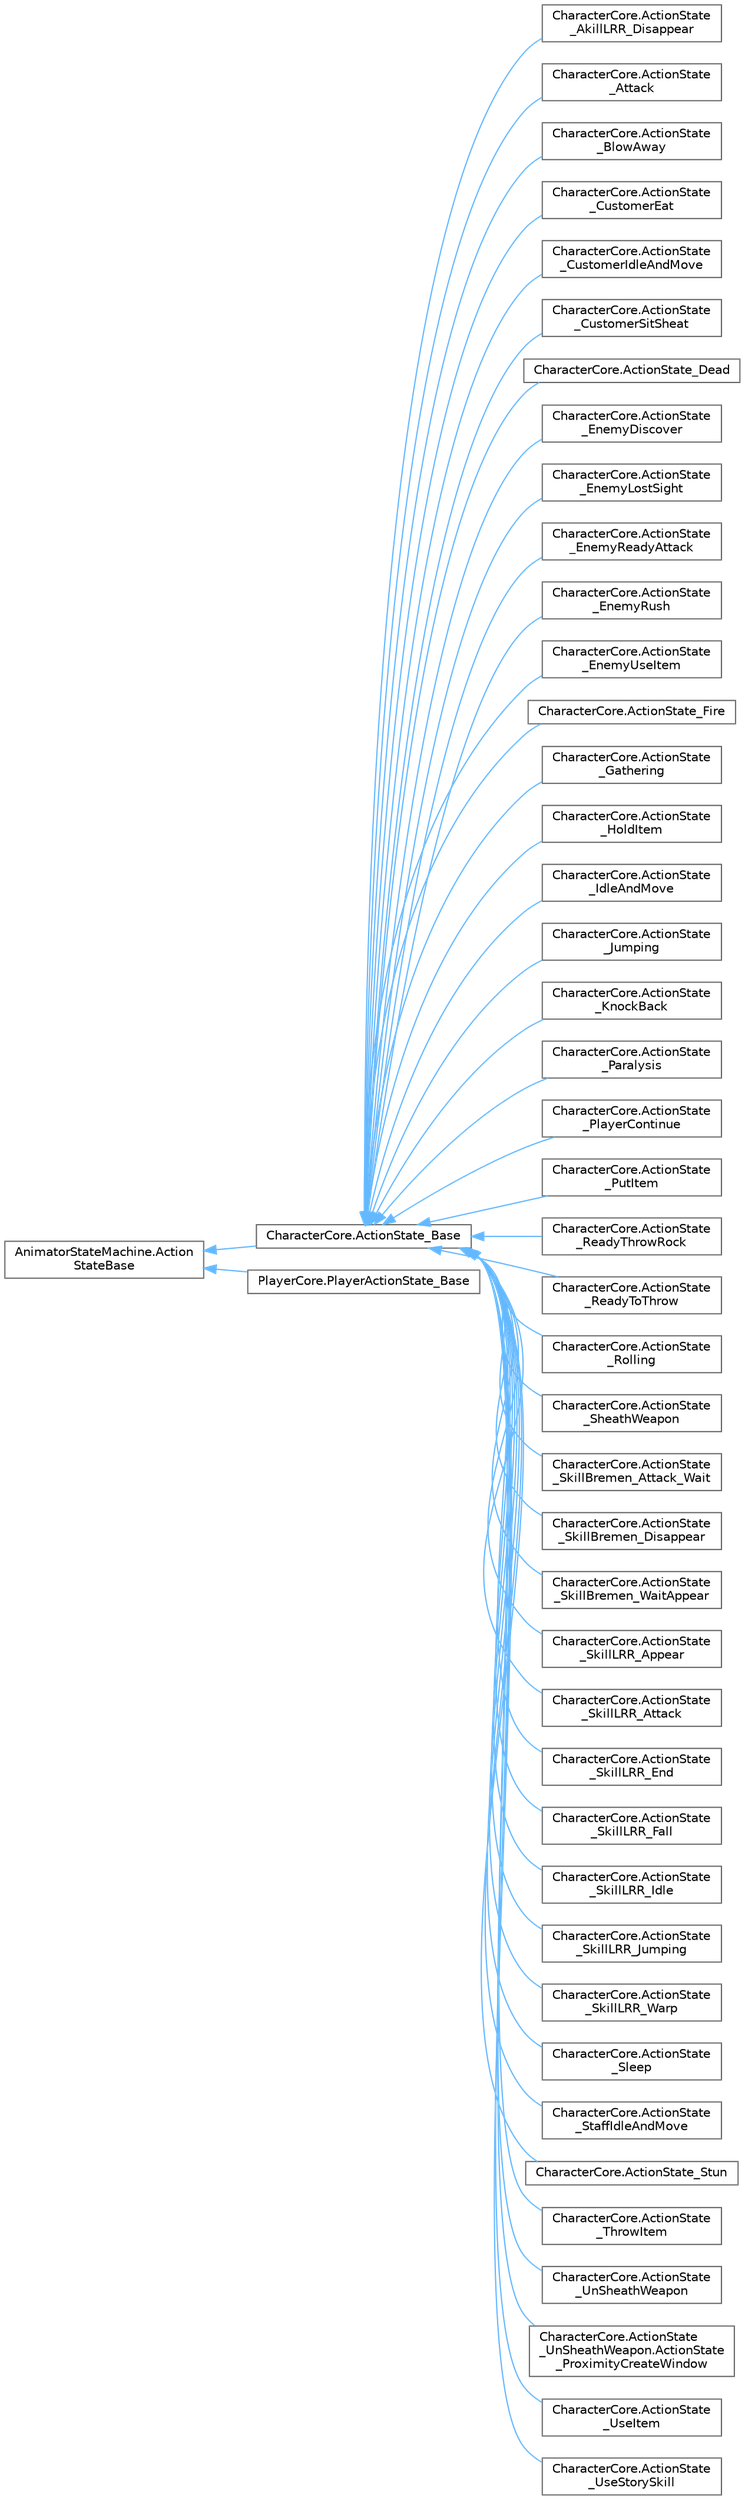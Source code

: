 digraph "クラス階層図"
{
 // LATEX_PDF_SIZE
  bgcolor="transparent";
  edge [fontname=Helvetica,fontsize=10,labelfontname=Helvetica,labelfontsize=10];
  node [fontname=Helvetica,fontsize=10,shape=box,height=0.2,width=0.4];
  rankdir="LR";
  Node0 [id="Node000000",label="AnimatorStateMachine.Action\lStateBase",height=0.2,width=0.4,color="grey40", fillcolor="white", style="filled",URL="$class_animator_state_machine_1_1_action_state_base.html",tooltip=" "];
  Node0 -> Node1 [id="edge17_Node000000_Node000001",dir="back",color="steelblue1",style="solid",tooltip=" "];
  Node1 [id="Node000001",label="CharacterCore.ActionState_Base",height=0.2,width=0.4,color="grey40", fillcolor="white", style="filled",URL="$class_character_core_1_1_action_state___base.html",tooltip=" "];
  Node1 -> Node2 [id="edge18_Node000001_Node000002",dir="back",color="steelblue1",style="solid",tooltip=" "];
  Node2 [id="Node000002",label="CharacterCore.ActionState\l_AkillLRR_Disappear",height=0.2,width=0.4,color="grey40", fillcolor="white", style="filled",URL="$class_character_core_1_1_action_state___akill_l_r_r___disappear.html",tooltip=" "];
  Node1 -> Node3 [id="edge19_Node000001_Node000003",dir="back",color="steelblue1",style="solid",tooltip=" "];
  Node3 [id="Node000003",label="CharacterCore.ActionState\l_Attack",height=0.2,width=0.4,color="grey40", fillcolor="white", style="filled",URL="$class_character_core_1_1_action_state___attack.html",tooltip=" "];
  Node1 -> Node4 [id="edge20_Node000001_Node000004",dir="back",color="steelblue1",style="solid",tooltip=" "];
  Node4 [id="Node000004",label="CharacterCore.ActionState\l_BlowAway",height=0.2,width=0.4,color="grey40", fillcolor="white", style="filled",URL="$class_character_core_1_1_action_state___blow_away.html",tooltip=" "];
  Node1 -> Node5 [id="edge21_Node000001_Node000005",dir="back",color="steelblue1",style="solid",tooltip=" "];
  Node5 [id="Node000005",label="CharacterCore.ActionState\l_CustomerEat",height=0.2,width=0.4,color="grey40", fillcolor="white", style="filled",URL="$class_character_core_1_1_action_state___customer_eat.html",tooltip=" "];
  Node1 -> Node6 [id="edge22_Node000001_Node000006",dir="back",color="steelblue1",style="solid",tooltip=" "];
  Node6 [id="Node000006",label="CharacterCore.ActionState\l_CustomerIdleAndMove",height=0.2,width=0.4,color="grey40", fillcolor="white", style="filled",URL="$class_character_core_1_1_action_state___customer_idle_and_move.html",tooltip=" "];
  Node1 -> Node7 [id="edge23_Node000001_Node000007",dir="back",color="steelblue1",style="solid",tooltip=" "];
  Node7 [id="Node000007",label="CharacterCore.ActionState\l_CustomerSitSheat",height=0.2,width=0.4,color="grey40", fillcolor="white", style="filled",URL="$class_character_core_1_1_action_state___customer_sit_sheat.html",tooltip=" "];
  Node1 -> Node8 [id="edge24_Node000001_Node000008",dir="back",color="steelblue1",style="solid",tooltip=" "];
  Node8 [id="Node000008",label="CharacterCore.ActionState_Dead",height=0.2,width=0.4,color="grey40", fillcolor="white", style="filled",URL="$class_character_core_1_1_action_state___dead.html",tooltip=" "];
  Node1 -> Node9 [id="edge25_Node000001_Node000009",dir="back",color="steelblue1",style="solid",tooltip=" "];
  Node9 [id="Node000009",label="CharacterCore.ActionState\l_EnemyDiscover",height=0.2,width=0.4,color="grey40", fillcolor="white", style="filled",URL="$class_character_core_1_1_action_state___enemy_discover.html",tooltip=" "];
  Node1 -> Node10 [id="edge26_Node000001_Node000010",dir="back",color="steelblue1",style="solid",tooltip=" "];
  Node10 [id="Node000010",label="CharacterCore.ActionState\l_EnemyLostSight",height=0.2,width=0.4,color="grey40", fillcolor="white", style="filled",URL="$class_character_core_1_1_action_state___enemy_lost_sight.html",tooltip=" "];
  Node1 -> Node11 [id="edge27_Node000001_Node000011",dir="back",color="steelblue1",style="solid",tooltip=" "];
  Node11 [id="Node000011",label="CharacterCore.ActionState\l_EnemyReadyAttack",height=0.2,width=0.4,color="grey40", fillcolor="white", style="filled",URL="$class_character_core_1_1_action_state___enemy_ready_attack.html",tooltip=" "];
  Node1 -> Node12 [id="edge28_Node000001_Node000012",dir="back",color="steelblue1",style="solid",tooltip=" "];
  Node12 [id="Node000012",label="CharacterCore.ActionState\l_EnemyRush",height=0.2,width=0.4,color="grey40", fillcolor="white", style="filled",URL="$class_character_core_1_1_action_state___enemy_rush.html",tooltip=" "];
  Node1 -> Node13 [id="edge29_Node000001_Node000013",dir="back",color="steelblue1",style="solid",tooltip=" "];
  Node13 [id="Node000013",label="CharacterCore.ActionState\l_EnemyUseItem",height=0.2,width=0.4,color="grey40", fillcolor="white", style="filled",URL="$class_character_core_1_1_action_state___enemy_use_item.html",tooltip=" "];
  Node1 -> Node14 [id="edge30_Node000001_Node000014",dir="back",color="steelblue1",style="solid",tooltip=" "];
  Node14 [id="Node000014",label="CharacterCore.ActionState_Fire",height=0.2,width=0.4,color="grey40", fillcolor="white", style="filled",URL="$class_character_core_1_1_action_state___fire.html",tooltip=" "];
  Node1 -> Node15 [id="edge31_Node000001_Node000015",dir="back",color="steelblue1",style="solid",tooltip=" "];
  Node15 [id="Node000015",label="CharacterCore.ActionState\l_Gathering",height=0.2,width=0.4,color="grey40", fillcolor="white", style="filled",URL="$class_character_core_1_1_action_state___gathering.html",tooltip=" "];
  Node1 -> Node16 [id="edge32_Node000001_Node000016",dir="back",color="steelblue1",style="solid",tooltip=" "];
  Node16 [id="Node000016",label="CharacterCore.ActionState\l_HoldItem",height=0.2,width=0.4,color="grey40", fillcolor="white", style="filled",URL="$class_character_core_1_1_action_state___hold_item.html",tooltip=" "];
  Node1 -> Node17 [id="edge33_Node000001_Node000017",dir="back",color="steelblue1",style="solid",tooltip=" "];
  Node17 [id="Node000017",label="CharacterCore.ActionState\l_IdleAndMove",height=0.2,width=0.4,color="grey40", fillcolor="white", style="filled",URL="$class_character_core_1_1_action_state___idle_and_move.html",tooltip=" "];
  Node1 -> Node18 [id="edge34_Node000001_Node000018",dir="back",color="steelblue1",style="solid",tooltip=" "];
  Node18 [id="Node000018",label="CharacterCore.ActionState\l_Jumping",height=0.2,width=0.4,color="grey40", fillcolor="white", style="filled",URL="$class_character_core_1_1_action_state___jumping.html",tooltip=" "];
  Node1 -> Node19 [id="edge35_Node000001_Node000019",dir="back",color="steelblue1",style="solid",tooltip=" "];
  Node19 [id="Node000019",label="CharacterCore.ActionState\l_KnockBack",height=0.2,width=0.4,color="grey40", fillcolor="white", style="filled",URL="$class_character_core_1_1_action_state___knock_back.html",tooltip=" "];
  Node1 -> Node20 [id="edge36_Node000001_Node000020",dir="back",color="steelblue1",style="solid",tooltip=" "];
  Node20 [id="Node000020",label="CharacterCore.ActionState\l_Paralysis",height=0.2,width=0.4,color="grey40", fillcolor="white", style="filled",URL="$class_character_core_1_1_action_state___paralysis.html",tooltip=" "];
  Node1 -> Node21 [id="edge37_Node000001_Node000021",dir="back",color="steelblue1",style="solid",tooltip=" "];
  Node21 [id="Node000021",label="CharacterCore.ActionState\l_PlayerContinue",height=0.2,width=0.4,color="grey40", fillcolor="white", style="filled",URL="$class_character_core_1_1_action_state___player_continue.html",tooltip=" "];
  Node1 -> Node22 [id="edge38_Node000001_Node000022",dir="back",color="steelblue1",style="solid",tooltip=" "];
  Node22 [id="Node000022",label="CharacterCore.ActionState\l_PutItem",height=0.2,width=0.4,color="grey40", fillcolor="white", style="filled",URL="$class_character_core_1_1_action_state___put_item.html",tooltip=" "];
  Node1 -> Node23 [id="edge39_Node000001_Node000023",dir="back",color="steelblue1",style="solid",tooltip=" "];
  Node23 [id="Node000023",label="CharacterCore.ActionState\l_ReadyThrowRock",height=0.2,width=0.4,color="grey40", fillcolor="white", style="filled",URL="$class_character_core_1_1_action_state___ready_throw_rock.html",tooltip=" "];
  Node1 -> Node24 [id="edge40_Node000001_Node000024",dir="back",color="steelblue1",style="solid",tooltip=" "];
  Node24 [id="Node000024",label="CharacterCore.ActionState\l_ReadyToThrow",height=0.2,width=0.4,color="grey40", fillcolor="white", style="filled",URL="$class_character_core_1_1_action_state___ready_to_throw.html",tooltip=" "];
  Node1 -> Node25 [id="edge41_Node000001_Node000025",dir="back",color="steelblue1",style="solid",tooltip=" "];
  Node25 [id="Node000025",label="CharacterCore.ActionState\l_Rolling",height=0.2,width=0.4,color="grey40", fillcolor="white", style="filled",URL="$class_character_core_1_1_action_state___rolling.html",tooltip=" "];
  Node1 -> Node26 [id="edge42_Node000001_Node000026",dir="back",color="steelblue1",style="solid",tooltip=" "];
  Node26 [id="Node000026",label="CharacterCore.ActionState\l_SheathWeapon",height=0.2,width=0.4,color="grey40", fillcolor="white", style="filled",URL="$class_character_core_1_1_action_state___sheath_weapon.html",tooltip=" "];
  Node1 -> Node27 [id="edge43_Node000001_Node000027",dir="back",color="steelblue1",style="solid",tooltip=" "];
  Node27 [id="Node000027",label="CharacterCore.ActionState\l_SkillBremen_Attack_Wait",height=0.2,width=0.4,color="grey40", fillcolor="white", style="filled",URL="$class_character_core_1_1_action_state___skill_bremen___attack___wait.html",tooltip=" "];
  Node1 -> Node28 [id="edge44_Node000001_Node000028",dir="back",color="steelblue1",style="solid",tooltip=" "];
  Node28 [id="Node000028",label="CharacterCore.ActionState\l_SkillBremen_Disappear",height=0.2,width=0.4,color="grey40", fillcolor="white", style="filled",URL="$class_character_core_1_1_action_state___skill_bremen___disappear.html",tooltip=" "];
  Node1 -> Node29 [id="edge45_Node000001_Node000029",dir="back",color="steelblue1",style="solid",tooltip=" "];
  Node29 [id="Node000029",label="CharacterCore.ActionState\l_SkillBremen_WaitAppear",height=0.2,width=0.4,color="grey40", fillcolor="white", style="filled",URL="$class_character_core_1_1_action_state___skill_bremen___wait_appear.html",tooltip=" "];
  Node1 -> Node30 [id="edge46_Node000001_Node000030",dir="back",color="steelblue1",style="solid",tooltip=" "];
  Node30 [id="Node000030",label="CharacterCore.ActionState\l_SkillLRR_Appear",height=0.2,width=0.4,color="grey40", fillcolor="white", style="filled",URL="$class_character_core_1_1_action_state___skill_l_r_r___appear.html",tooltip=" "];
  Node1 -> Node31 [id="edge47_Node000001_Node000031",dir="back",color="steelblue1",style="solid",tooltip=" "];
  Node31 [id="Node000031",label="CharacterCore.ActionState\l_SkillLRR_Attack",height=0.2,width=0.4,color="grey40", fillcolor="white", style="filled",URL="$class_character_core_1_1_action_state___skill_l_r_r___attack.html",tooltip=" "];
  Node1 -> Node32 [id="edge48_Node000001_Node000032",dir="back",color="steelblue1",style="solid",tooltip=" "];
  Node32 [id="Node000032",label="CharacterCore.ActionState\l_SkillLRR_End",height=0.2,width=0.4,color="grey40", fillcolor="white", style="filled",URL="$class_character_core_1_1_action_state___skill_l_r_r___end.html",tooltip=" "];
  Node1 -> Node33 [id="edge49_Node000001_Node000033",dir="back",color="steelblue1",style="solid",tooltip=" "];
  Node33 [id="Node000033",label="CharacterCore.ActionState\l_SkillLRR_Fall",height=0.2,width=0.4,color="grey40", fillcolor="white", style="filled",URL="$class_character_core_1_1_action_state___skill_l_r_r___fall.html",tooltip=" "];
  Node1 -> Node34 [id="edge50_Node000001_Node000034",dir="back",color="steelblue1",style="solid",tooltip=" "];
  Node34 [id="Node000034",label="CharacterCore.ActionState\l_SkillLRR_Idle",height=0.2,width=0.4,color="grey40", fillcolor="white", style="filled",URL="$class_character_core_1_1_action_state___skill_l_r_r___idle.html",tooltip=" "];
  Node1 -> Node35 [id="edge51_Node000001_Node000035",dir="back",color="steelblue1",style="solid",tooltip=" "];
  Node35 [id="Node000035",label="CharacterCore.ActionState\l_SkillLRR_Jumping",height=0.2,width=0.4,color="grey40", fillcolor="white", style="filled",URL="$class_character_core_1_1_action_state___skill_l_r_r___jumping.html",tooltip=" "];
  Node1 -> Node36 [id="edge52_Node000001_Node000036",dir="back",color="steelblue1",style="solid",tooltip=" "];
  Node36 [id="Node000036",label="CharacterCore.ActionState\l_SkillLRR_Warp",height=0.2,width=0.4,color="grey40", fillcolor="white", style="filled",URL="$class_character_core_1_1_action_state___skill_l_r_r___warp.html",tooltip=" "];
  Node1 -> Node37 [id="edge53_Node000001_Node000037",dir="back",color="steelblue1",style="solid",tooltip=" "];
  Node37 [id="Node000037",label="CharacterCore.ActionState\l_Sleep",height=0.2,width=0.4,color="grey40", fillcolor="white", style="filled",URL="$class_character_core_1_1_action_state___sleep.html",tooltip=" "];
  Node1 -> Node38 [id="edge54_Node000001_Node000038",dir="back",color="steelblue1",style="solid",tooltip=" "];
  Node38 [id="Node000038",label="CharacterCore.ActionState\l_StaffIdleAndMove",height=0.2,width=0.4,color="grey40", fillcolor="white", style="filled",URL="$class_character_core_1_1_action_state___staff_idle_and_move.html",tooltip=" "];
  Node1 -> Node39 [id="edge55_Node000001_Node000039",dir="back",color="steelblue1",style="solid",tooltip=" "];
  Node39 [id="Node000039",label="CharacterCore.ActionState_Stun",height=0.2,width=0.4,color="grey40", fillcolor="white", style="filled",URL="$class_character_core_1_1_action_state___stun.html",tooltip=" "];
  Node1 -> Node40 [id="edge56_Node000001_Node000040",dir="back",color="steelblue1",style="solid",tooltip=" "];
  Node40 [id="Node000040",label="CharacterCore.ActionState\l_ThrowItem",height=0.2,width=0.4,color="grey40", fillcolor="white", style="filled",URL="$class_character_core_1_1_action_state___throw_item.html",tooltip=" "];
  Node1 -> Node41 [id="edge57_Node000001_Node000041",dir="back",color="steelblue1",style="solid",tooltip=" "];
  Node41 [id="Node000041",label="CharacterCore.ActionState\l_UnSheathWeapon",height=0.2,width=0.4,color="grey40", fillcolor="white", style="filled",URL="$class_character_core_1_1_action_state___un_sheath_weapon.html",tooltip=" "];
  Node1 -> Node42 [id="edge58_Node000001_Node000042",dir="back",color="steelblue1",style="solid",tooltip=" "];
  Node42 [id="Node000042",label="CharacterCore.ActionState\l_UnSheathWeapon.ActionState\l_ProximityCreateWindow",height=0.2,width=0.4,color="grey40", fillcolor="white", style="filled",URL="$class_character_core_1_1_action_state___un_sheath_weapon_1_1_action_state___proximity_create_window.html",tooltip=" "];
  Node1 -> Node43 [id="edge59_Node000001_Node000043",dir="back",color="steelblue1",style="solid",tooltip=" "];
  Node43 [id="Node000043",label="CharacterCore.ActionState\l_UseItem",height=0.2,width=0.4,color="grey40", fillcolor="white", style="filled",URL="$class_character_core_1_1_action_state___use_item.html",tooltip=" "];
  Node1 -> Node44 [id="edge60_Node000001_Node000044",dir="back",color="steelblue1",style="solid",tooltip=" "];
  Node44 [id="Node000044",label="CharacterCore.ActionState\l_UseStorySkill",height=0.2,width=0.4,color="grey40", fillcolor="white", style="filled",URL="$class_character_core_1_1_action_state___use_story_skill.html",tooltip=" "];
  Node0 -> Node45 [id="edge61_Node000000_Node000045",dir="back",color="steelblue1",style="solid",tooltip=" "];
  Node45 [id="Node000045",label="PlayerCore.PlayerActionState_Base",height=0.2,width=0.4,color="grey40", fillcolor="white", style="filled",URL="$class_player_core_1_1_player_action_state___base.html",tooltip=" "];
}
